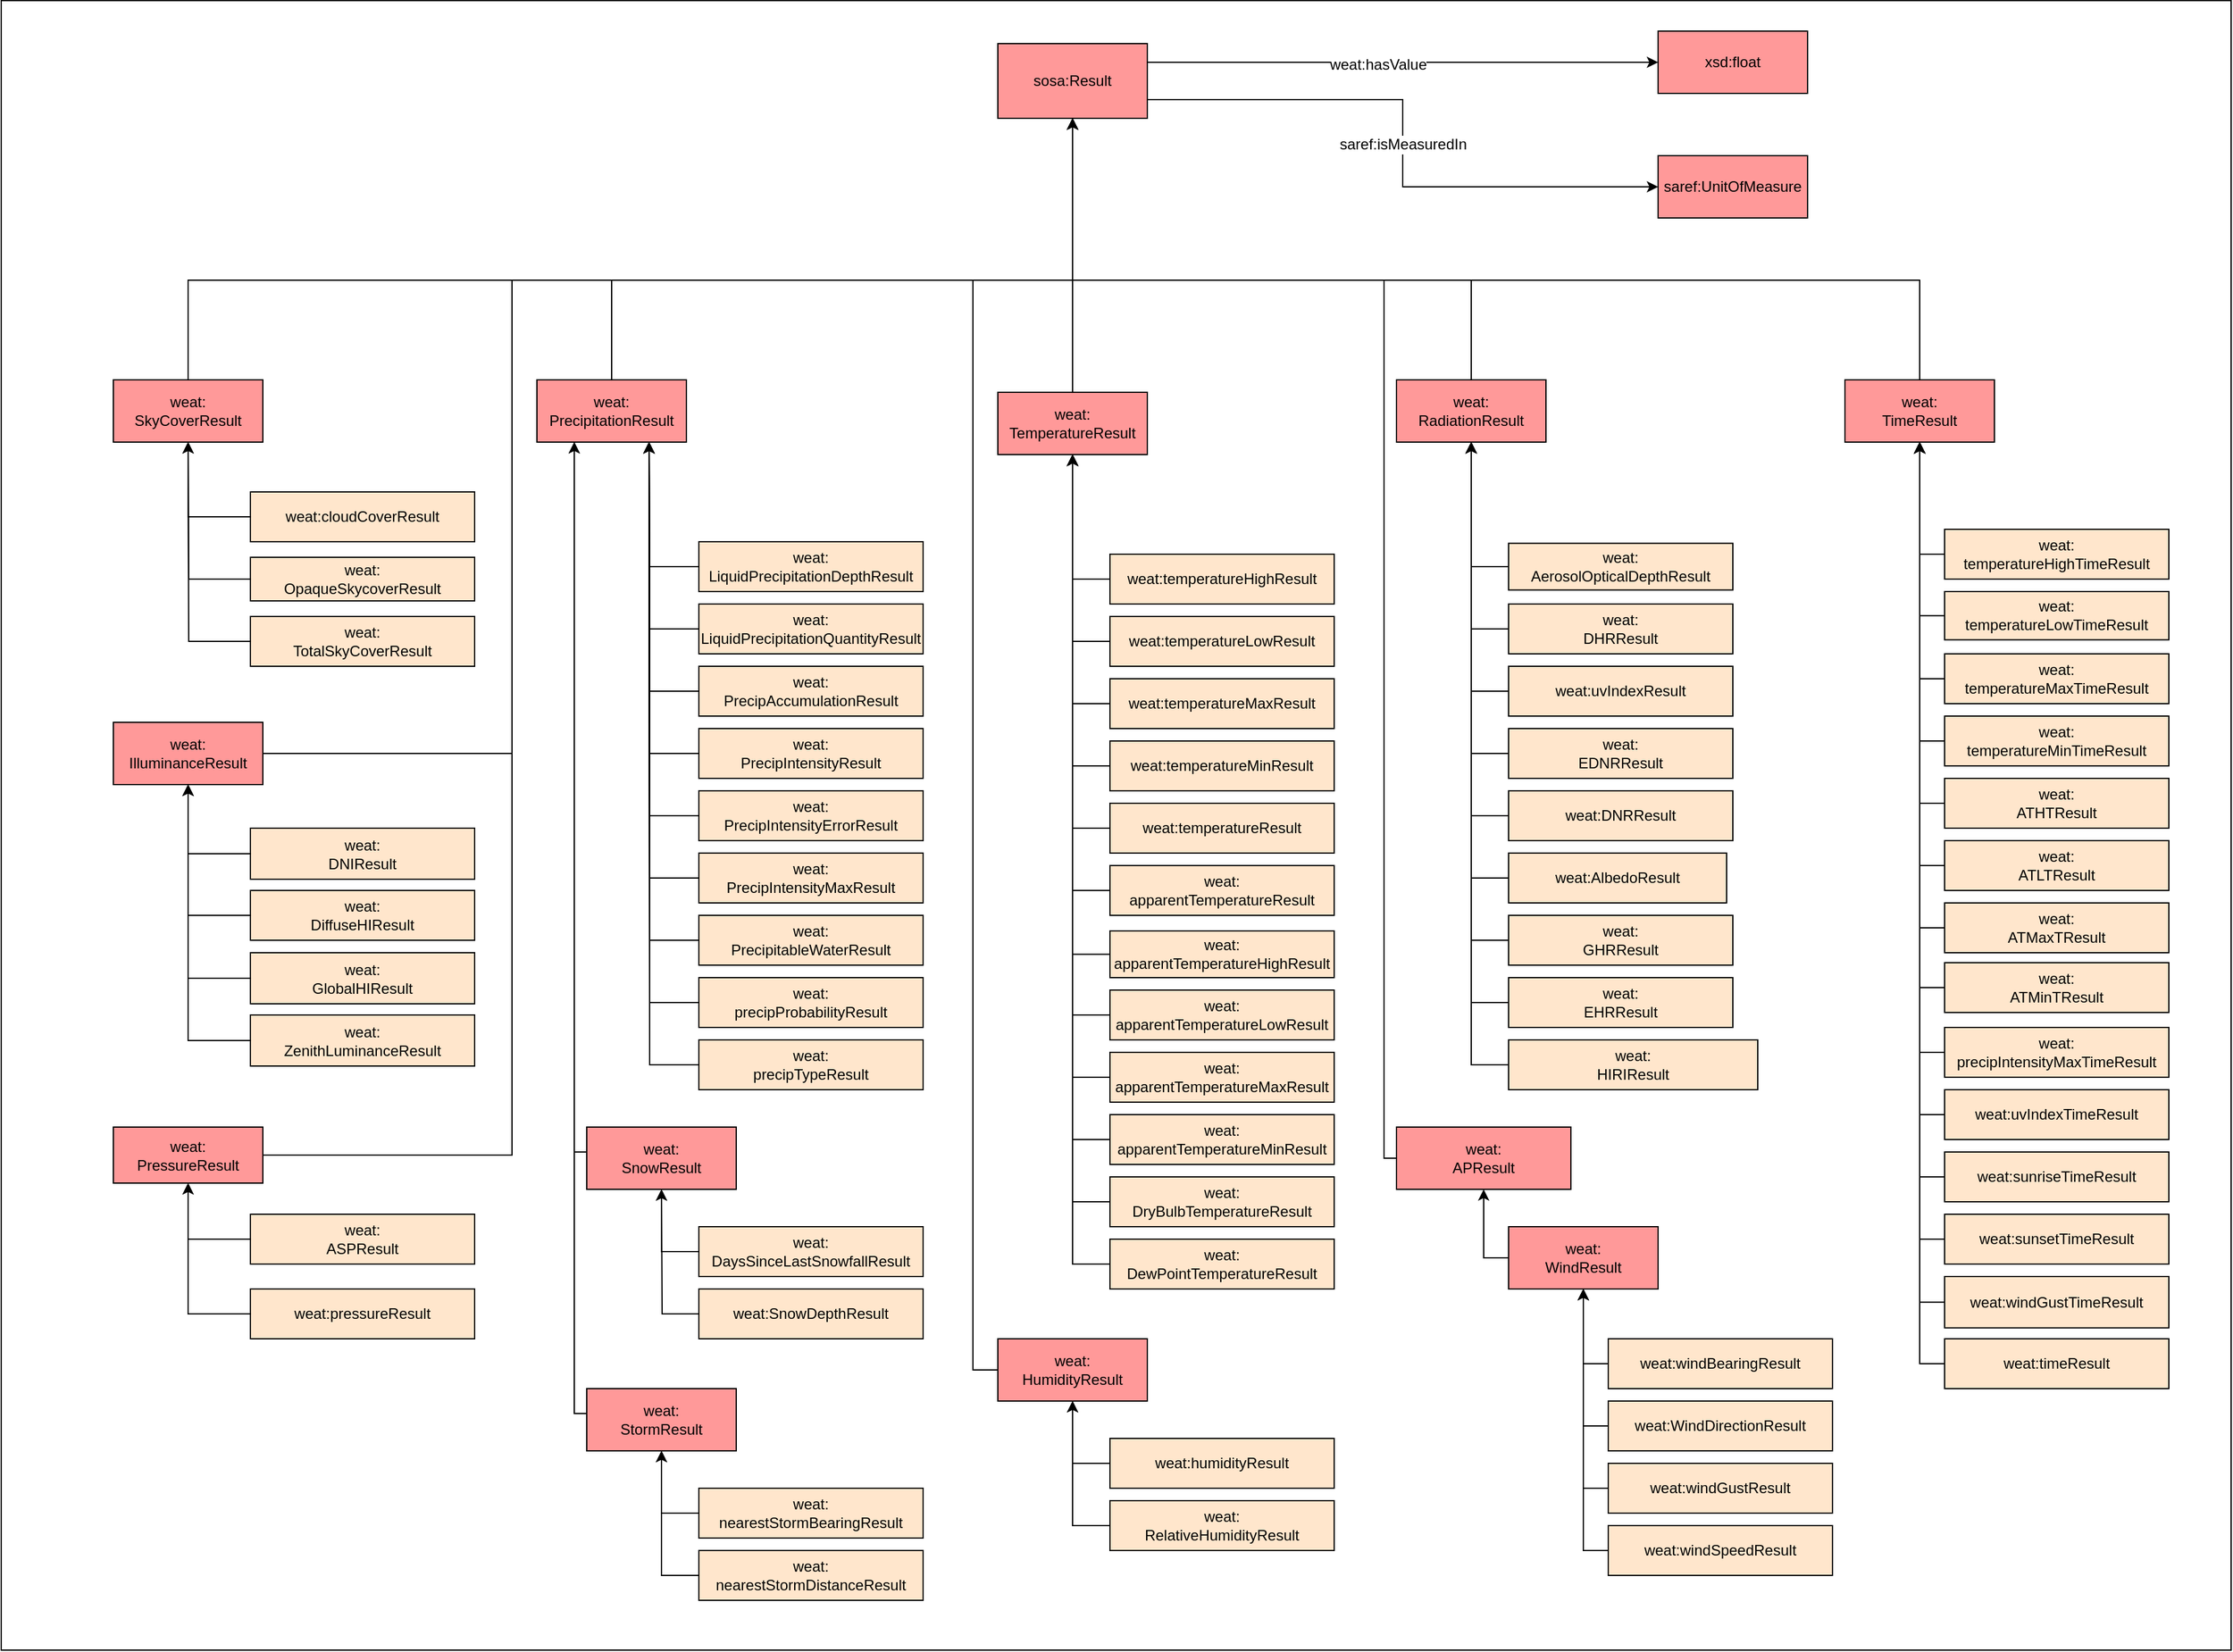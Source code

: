 <mxfile version="12.6.5" type="device"><diagram id="qwAYgmMpUG3Mllvoy0IF" name="Page-1"><mxGraphModel dx="3224" dy="1179" grid="1" gridSize="10" guides="1" tooltips="1" connect="1" arrows="1" fold="1" page="1" pageScale="1" pageWidth="850" pageHeight="1100" math="0" shadow="0"><root><mxCell id="0"/><mxCell id="1" parent="0"/><mxCell id="msFVlZHRnufxkj1wADQt-1" value="" style="rounded=0;whiteSpace=wrap;html=1;" vertex="1" parent="1"><mxGeometry x="-150" y="45.5" width="1790" height="1324.5" as="geometry"/></mxCell><mxCell id="msFVlZHRnufxkj1wADQt-156" style="edgeStyle=orthogonalEdgeStyle;rounded=0;orthogonalLoop=1;jettySize=auto;html=1;exitX=1;exitY=0.25;exitDx=0;exitDy=0;entryX=0;entryY=0.5;entryDx=0;entryDy=0;" edge="1" parent="1" source="msFVlZHRnufxkj1wADQt-2" target="msFVlZHRnufxkj1wADQt-153"><mxGeometry relative="1" as="geometry"/></mxCell><mxCell id="msFVlZHRnufxkj1wADQt-157" value="weat:hasValue" style="text;html=1;align=center;verticalAlign=middle;resizable=0;points=[];labelBackgroundColor=#ffffff;" vertex="1" connectable="0" parent="msFVlZHRnufxkj1wADQt-156"><mxGeometry x="-0.099" y="-2" relative="1" as="geometry"><mxPoint as="offset"/></mxGeometry></mxCell><mxCell id="msFVlZHRnufxkj1wADQt-159" style="edgeStyle=orthogonalEdgeStyle;rounded=0;orthogonalLoop=1;jettySize=auto;html=1;exitX=1;exitY=0.75;exitDx=0;exitDy=0;entryX=0;entryY=0.5;entryDx=0;entryDy=0;" edge="1" parent="1" source="msFVlZHRnufxkj1wADQt-2" target="msFVlZHRnufxkj1wADQt-158"><mxGeometry relative="1" as="geometry"/></mxCell><mxCell id="msFVlZHRnufxkj1wADQt-160" value="saref:isMeasuredIn" style="text;html=1;align=center;verticalAlign=middle;resizable=0;points=[];labelBackgroundColor=#ffffff;" vertex="1" connectable="0" parent="msFVlZHRnufxkj1wADQt-159"><mxGeometry x="0.059" y="-5" relative="1" as="geometry"><mxPoint x="5" y="-13.57" as="offset"/></mxGeometry></mxCell><mxCell id="msFVlZHRnufxkj1wADQt-2" value="sosa:Result" style="rounded=0;whiteSpace=wrap;html=1;fillColor=#FF9999;" vertex="1" parent="1"><mxGeometry x="650" y="80" width="120" height="60" as="geometry"/></mxCell><mxCell id="msFVlZHRnufxkj1wADQt-3" style="edgeStyle=orthogonalEdgeStyle;rounded=0;orthogonalLoop=1;jettySize=auto;html=1;exitX=0.5;exitY=0;exitDx=0;exitDy=0;" edge="1" parent="1" source="msFVlZHRnufxkj1wADQt-4" target="msFVlZHRnufxkj1wADQt-2"><mxGeometry relative="1" as="geometry"><Array as="points"><mxPoint y="270"/><mxPoint x="710" y="270"/></Array></mxGeometry></mxCell><mxCell id="msFVlZHRnufxkj1wADQt-4" value="weat:&lt;br&gt;SkyCoverResult" style="rounded=0;whiteSpace=wrap;html=1;fillColor=#FF9999;" vertex="1" parent="1"><mxGeometry x="-60" y="350" width="120" height="50" as="geometry"/></mxCell><mxCell id="msFVlZHRnufxkj1wADQt-5" style="edgeStyle=orthogonalEdgeStyle;rounded=0;orthogonalLoop=1;jettySize=auto;html=1;exitX=0;exitY=0.5;exitDx=0;exitDy=0;entryX=0.5;entryY=1;entryDx=0;entryDy=0;" edge="1" parent="1" source="msFVlZHRnufxkj1wADQt-6" target="msFVlZHRnufxkj1wADQt-4"><mxGeometry relative="1" as="geometry"/></mxCell><mxCell id="msFVlZHRnufxkj1wADQt-6" value="weat:cloudCoverResult" style="rounded=0;whiteSpace=wrap;html=1;fillColor=#FFE6CC;" vertex="1" parent="1"><mxGeometry x="50" y="440" width="180" height="40" as="geometry"/></mxCell><mxCell id="msFVlZHRnufxkj1wADQt-7" style="edgeStyle=orthogonalEdgeStyle;rounded=0;orthogonalLoop=1;jettySize=auto;html=1;exitX=0;exitY=0.5;exitDx=0;exitDy=0;" edge="1" parent="1" source="msFVlZHRnufxkj1wADQt-8"><mxGeometry relative="1" as="geometry"><mxPoint y="400" as="targetPoint"/></mxGeometry></mxCell><mxCell id="msFVlZHRnufxkj1wADQt-8" value="weat:&lt;br&gt;OpaqueSkycoverResult" style="rounded=0;whiteSpace=wrap;html=1;fillColor=#FFE6CC;" vertex="1" parent="1"><mxGeometry x="50" y="492.5" width="180" height="35" as="geometry"/></mxCell><mxCell id="msFVlZHRnufxkj1wADQt-9" style="edgeStyle=orthogonalEdgeStyle;rounded=0;orthogonalLoop=1;jettySize=auto;html=1;exitX=0;exitY=0.5;exitDx=0;exitDy=0;" edge="1" parent="1" source="msFVlZHRnufxkj1wADQt-10"><mxGeometry relative="1" as="geometry"><mxPoint y="400" as="targetPoint"/></mxGeometry></mxCell><mxCell id="msFVlZHRnufxkj1wADQt-10" value="weat:&lt;br&gt;TotalSkyCoverResult" style="rounded=0;whiteSpace=wrap;html=1;fillColor=#FFE6CC;" vertex="1" parent="1"><mxGeometry x="50" y="540" width="180" height="40" as="geometry"/></mxCell><mxCell id="msFVlZHRnufxkj1wADQt-11" style="edgeStyle=orthogonalEdgeStyle;rounded=0;orthogonalLoop=1;jettySize=auto;html=1;exitX=0.5;exitY=0;exitDx=0;exitDy=0;" edge="1" parent="1" source="msFVlZHRnufxkj1wADQt-12" target="msFVlZHRnufxkj1wADQt-2"><mxGeometry relative="1" as="geometry"><Array as="points"><mxPoint x="340" y="270"/><mxPoint x="710" y="270"/></Array></mxGeometry></mxCell><mxCell id="msFVlZHRnufxkj1wADQt-12" value="weat:&lt;br&gt;PrecipitationResult" style="rounded=0;whiteSpace=wrap;html=1;fillColor=#FF9999;" vertex="1" parent="1"><mxGeometry x="280" y="350" width="120" height="50" as="geometry"/></mxCell><mxCell id="msFVlZHRnufxkj1wADQt-13" style="edgeStyle=orthogonalEdgeStyle;rounded=0;orthogonalLoop=1;jettySize=auto;html=1;exitX=0;exitY=0.5;exitDx=0;exitDy=0;entryX=0.5;entryY=1;entryDx=0;entryDy=0;" edge="1" parent="1" source="msFVlZHRnufxkj1wADQt-14"><mxGeometry relative="1" as="geometry"><mxPoint x="370" y="400" as="targetPoint"/></mxGeometry></mxCell><mxCell id="msFVlZHRnufxkj1wADQt-14" value="weat:&lt;br&gt;LiquidPrecipitationDepthResult" style="rounded=0;whiteSpace=wrap;html=1;fillColor=#FFE6CC;" vertex="1" parent="1"><mxGeometry x="410" y="480" width="180" height="40" as="geometry"/></mxCell><mxCell id="msFVlZHRnufxkj1wADQt-15" style="edgeStyle=orthogonalEdgeStyle;rounded=0;orthogonalLoop=1;jettySize=auto;html=1;exitX=0;exitY=0.5;exitDx=0;exitDy=0;" edge="1" parent="1" source="msFVlZHRnufxkj1wADQt-16"><mxGeometry relative="1" as="geometry"><mxPoint x="370" y="400" as="targetPoint"/></mxGeometry></mxCell><mxCell id="msFVlZHRnufxkj1wADQt-16" value="weat:&lt;br&gt;LiquidPrecipitationQuantityResult" style="rounded=0;whiteSpace=wrap;html=1;fillColor=#FFE6CC;" vertex="1" parent="1"><mxGeometry x="410" y="530" width="180" height="40" as="geometry"/></mxCell><mxCell id="msFVlZHRnufxkj1wADQt-17" style="edgeStyle=orthogonalEdgeStyle;rounded=0;orthogonalLoop=1;jettySize=auto;html=1;exitX=0;exitY=0.5;exitDx=0;exitDy=0;" edge="1" parent="1" source="msFVlZHRnufxkj1wADQt-18"><mxGeometry relative="1" as="geometry"><mxPoint x="370" y="400" as="targetPoint"/></mxGeometry></mxCell><mxCell id="msFVlZHRnufxkj1wADQt-18" value="weat:&lt;br&gt;PrecipAccumulationResult" style="rounded=0;whiteSpace=wrap;html=1;fillColor=#FFE6CC;" vertex="1" parent="1"><mxGeometry x="410" y="580" width="180" height="40" as="geometry"/></mxCell><mxCell id="msFVlZHRnufxkj1wADQt-19" style="edgeStyle=orthogonalEdgeStyle;rounded=0;orthogonalLoop=1;jettySize=auto;html=1;exitX=0;exitY=0.5;exitDx=0;exitDy=0;" edge="1" parent="1" source="msFVlZHRnufxkj1wADQt-20"><mxGeometry relative="1" as="geometry"><mxPoint x="370" y="400" as="targetPoint"/></mxGeometry></mxCell><mxCell id="msFVlZHRnufxkj1wADQt-20" value="weat:&lt;br&gt;PrecipIntensityResult" style="rounded=0;whiteSpace=wrap;html=1;fillColor=#FFE6CC;" vertex="1" parent="1"><mxGeometry x="410" y="630" width="180" height="40" as="geometry"/></mxCell><mxCell id="msFVlZHRnufxkj1wADQt-21" style="edgeStyle=orthogonalEdgeStyle;rounded=0;orthogonalLoop=1;jettySize=auto;html=1;exitX=0;exitY=0.5;exitDx=0;exitDy=0;" edge="1" parent="1" source="msFVlZHRnufxkj1wADQt-22"><mxGeometry relative="1" as="geometry"><mxPoint x="370" y="400" as="targetPoint"/></mxGeometry></mxCell><mxCell id="msFVlZHRnufxkj1wADQt-22" value="weat:&lt;br&gt;PrecipIntensityErrorResult" style="rounded=0;whiteSpace=wrap;html=1;fillColor=#FFE6CC;" vertex="1" parent="1"><mxGeometry x="410" y="680" width="180" height="40" as="geometry"/></mxCell><mxCell id="msFVlZHRnufxkj1wADQt-23" style="edgeStyle=orthogonalEdgeStyle;rounded=0;orthogonalLoop=1;jettySize=auto;html=1;exitX=0;exitY=0.5;exitDx=0;exitDy=0;" edge="1" parent="1" source="msFVlZHRnufxkj1wADQt-24"><mxGeometry relative="1" as="geometry"><mxPoint x="370" y="400" as="targetPoint"/></mxGeometry></mxCell><mxCell id="msFVlZHRnufxkj1wADQt-24" value="weat:&lt;br&gt;PrecipIntensityMaxResult" style="rounded=0;whiteSpace=wrap;html=1;fillColor=#FFE6CC;" vertex="1" parent="1"><mxGeometry x="410" y="730" width="180" height="40" as="geometry"/></mxCell><mxCell id="msFVlZHRnufxkj1wADQt-25" style="edgeStyle=orthogonalEdgeStyle;rounded=0;orthogonalLoop=1;jettySize=auto;html=1;exitX=0;exitY=0.5;exitDx=0;exitDy=0;" edge="1" parent="1" source="msFVlZHRnufxkj1wADQt-26"><mxGeometry relative="1" as="geometry"><mxPoint x="370" y="400" as="targetPoint"/></mxGeometry></mxCell><mxCell id="msFVlZHRnufxkj1wADQt-26" value="weat:&lt;br&gt;PrecipitableWaterResult" style="rounded=0;whiteSpace=wrap;html=1;fillColor=#FFE6CC;" vertex="1" parent="1"><mxGeometry x="410" y="780" width="180" height="40" as="geometry"/></mxCell><mxCell id="msFVlZHRnufxkj1wADQt-27" style="edgeStyle=orthogonalEdgeStyle;rounded=0;orthogonalLoop=1;jettySize=auto;html=1;exitX=0;exitY=0.5;exitDx=0;exitDy=0;" edge="1" parent="1" source="msFVlZHRnufxkj1wADQt-28"><mxGeometry relative="1" as="geometry"><mxPoint x="370" y="400" as="targetPoint"/></mxGeometry></mxCell><mxCell id="msFVlZHRnufxkj1wADQt-28" value="weat:&lt;br&gt;precipProbabilityResult" style="rounded=0;whiteSpace=wrap;html=1;fillColor=#FFE6CC;" vertex="1" parent="1"><mxGeometry x="410" y="830" width="180" height="40" as="geometry"/></mxCell><mxCell id="msFVlZHRnufxkj1wADQt-29" style="edgeStyle=orthogonalEdgeStyle;rounded=0;orthogonalLoop=1;jettySize=auto;html=1;exitX=0;exitY=0.5;exitDx=0;exitDy=0;" edge="1" parent="1" source="msFVlZHRnufxkj1wADQt-30"><mxGeometry relative="1" as="geometry"><mxPoint x="370" y="400" as="targetPoint"/></mxGeometry></mxCell><mxCell id="msFVlZHRnufxkj1wADQt-30" value="weat:&lt;br&gt;precipTypeResult" style="rounded=0;whiteSpace=wrap;html=1;fillColor=#FFE6CC;" vertex="1" parent="1"><mxGeometry x="410" y="880" width="180" height="40" as="geometry"/></mxCell><mxCell id="msFVlZHRnufxkj1wADQt-31" style="edgeStyle=orthogonalEdgeStyle;rounded=0;orthogonalLoop=1;jettySize=auto;html=1;exitX=0;exitY=0.5;exitDx=0;exitDy=0;entryX=0.25;entryY=1;entryDx=0;entryDy=0;" edge="1" parent="1" source="msFVlZHRnufxkj1wADQt-32" target="msFVlZHRnufxkj1wADQt-12"><mxGeometry relative="1" as="geometry"><Array as="points"><mxPoint x="310" y="970"/></Array></mxGeometry></mxCell><mxCell id="msFVlZHRnufxkj1wADQt-32" value="weat:&lt;br&gt;SnowResult" style="rounded=0;whiteSpace=wrap;html=1;fillColor=#FF9999;" vertex="1" parent="1"><mxGeometry x="320" y="950" width="120" height="50" as="geometry"/></mxCell><mxCell id="msFVlZHRnufxkj1wADQt-33" style="edgeStyle=orthogonalEdgeStyle;rounded=0;orthogonalLoop=1;jettySize=auto;html=1;exitX=0;exitY=0.5;exitDx=0;exitDy=0;entryX=0.5;entryY=1;entryDx=0;entryDy=0;" edge="1" parent="1" source="msFVlZHRnufxkj1wADQt-34" target="msFVlZHRnufxkj1wADQt-32"><mxGeometry relative="1" as="geometry"/></mxCell><mxCell id="msFVlZHRnufxkj1wADQt-34" value="weat:&lt;br&gt;DaysSinceLastSnowfallResult" style="rounded=0;whiteSpace=wrap;html=1;fillColor=#FFE6CC;" vertex="1" parent="1"><mxGeometry x="410" y="1030" width="180" height="40" as="geometry"/></mxCell><mxCell id="msFVlZHRnufxkj1wADQt-35" style="edgeStyle=orthogonalEdgeStyle;rounded=0;orthogonalLoop=1;jettySize=auto;html=1;exitX=0;exitY=0.5;exitDx=0;exitDy=0;" edge="1" parent="1" source="msFVlZHRnufxkj1wADQt-36"><mxGeometry relative="1" as="geometry"><mxPoint x="380" y="1000" as="targetPoint"/></mxGeometry></mxCell><mxCell id="msFVlZHRnufxkj1wADQt-36" value="weat:SnowDepthResult" style="rounded=0;whiteSpace=wrap;html=1;fillColor=#FFE6CC;" vertex="1" parent="1"><mxGeometry x="410" y="1080" width="180" height="40" as="geometry"/></mxCell><mxCell id="msFVlZHRnufxkj1wADQt-37" style="edgeStyle=orthogonalEdgeStyle;rounded=0;orthogonalLoop=1;jettySize=auto;html=1;exitX=0;exitY=0.5;exitDx=0;exitDy=0;entryX=0.25;entryY=1;entryDx=0;entryDy=0;" edge="1" parent="1" source="msFVlZHRnufxkj1wADQt-38" target="msFVlZHRnufxkj1wADQt-12"><mxGeometry relative="1" as="geometry"><Array as="points"><mxPoint x="310" y="1180"/></Array></mxGeometry></mxCell><mxCell id="msFVlZHRnufxkj1wADQt-38" value="weat:&lt;br&gt;StormResult" style="rounded=0;whiteSpace=wrap;html=1;fillColor=#FF9999;" vertex="1" parent="1"><mxGeometry x="320" y="1160" width="120" height="50" as="geometry"/></mxCell><mxCell id="msFVlZHRnufxkj1wADQt-39" style="edgeStyle=orthogonalEdgeStyle;rounded=0;orthogonalLoop=1;jettySize=auto;html=1;exitX=0;exitY=0.5;exitDx=0;exitDy=0;entryX=0.5;entryY=1;entryDx=0;entryDy=0;" edge="1" parent="1" source="msFVlZHRnufxkj1wADQt-40" target="msFVlZHRnufxkj1wADQt-38"><mxGeometry relative="1" as="geometry"/></mxCell><mxCell id="msFVlZHRnufxkj1wADQt-40" value="weat:&lt;br&gt;nearestStormBearingResult" style="rounded=0;whiteSpace=wrap;html=1;fillColor=#FFE6CC;" vertex="1" parent="1"><mxGeometry x="410" y="1240" width="180" height="40" as="geometry"/></mxCell><mxCell id="msFVlZHRnufxkj1wADQt-41" style="edgeStyle=orthogonalEdgeStyle;rounded=0;orthogonalLoop=1;jettySize=auto;html=1;exitX=0;exitY=0.5;exitDx=0;exitDy=0;" edge="1" parent="1" source="msFVlZHRnufxkj1wADQt-42" target="msFVlZHRnufxkj1wADQt-38"><mxGeometry relative="1" as="geometry"/></mxCell><mxCell id="msFVlZHRnufxkj1wADQt-42" value="weat:&lt;br&gt;nearestStormDistanceResult" style="rounded=0;whiteSpace=wrap;html=1;fillColor=#FFE6CC;" vertex="1" parent="1"><mxGeometry x="410" y="1290" width="180" height="40" as="geometry"/></mxCell><mxCell id="msFVlZHRnufxkj1wADQt-43" style="edgeStyle=orthogonalEdgeStyle;rounded=0;orthogonalLoop=1;jettySize=auto;html=1;exitX=0.5;exitY=0;exitDx=0;exitDy=0;" edge="1" parent="1" source="msFVlZHRnufxkj1wADQt-44" target="msFVlZHRnufxkj1wADQt-2"><mxGeometry relative="1" as="geometry"/></mxCell><mxCell id="msFVlZHRnufxkj1wADQt-44" value="weat:&lt;br&gt;TemperatureResult" style="rounded=0;whiteSpace=wrap;html=1;fillColor=#FF9999;" vertex="1" parent="1"><mxGeometry x="650" y="360" width="120" height="50" as="geometry"/></mxCell><mxCell id="msFVlZHRnufxkj1wADQt-45" style="edgeStyle=orthogonalEdgeStyle;rounded=0;orthogonalLoop=1;jettySize=auto;html=1;exitX=0;exitY=0.5;exitDx=0;exitDy=0;" edge="1" parent="1" source="msFVlZHRnufxkj1wADQt-46" target="msFVlZHRnufxkj1wADQt-44"><mxGeometry relative="1" as="geometry"/></mxCell><mxCell id="msFVlZHRnufxkj1wADQt-46" value="weat:&lt;br&gt;apparentTemperatureHighResult" style="rounded=0;whiteSpace=wrap;html=1;fillColor=#FFE6CC;" vertex="1" parent="1"><mxGeometry x="740" y="792.5" width="180" height="37.5" as="geometry"/></mxCell><mxCell id="msFVlZHRnufxkj1wADQt-47" style="edgeStyle=orthogonalEdgeStyle;rounded=0;orthogonalLoop=1;jettySize=auto;html=1;exitX=0;exitY=0.5;exitDx=0;exitDy=0;" edge="1" parent="1" source="msFVlZHRnufxkj1wADQt-48" target="msFVlZHRnufxkj1wADQt-44"><mxGeometry relative="1" as="geometry"/></mxCell><mxCell id="msFVlZHRnufxkj1wADQt-48" value="weat:&lt;br&gt;apparentTemperatureLowResult" style="rounded=0;whiteSpace=wrap;html=1;fillColor=#FFE6CC;" vertex="1" parent="1"><mxGeometry x="740" y="840" width="180" height="40" as="geometry"/></mxCell><mxCell id="msFVlZHRnufxkj1wADQt-49" style="edgeStyle=orthogonalEdgeStyle;rounded=0;orthogonalLoop=1;jettySize=auto;html=1;exitX=0;exitY=0.5;exitDx=0;exitDy=0;" edge="1" parent="1" source="msFVlZHRnufxkj1wADQt-50" target="msFVlZHRnufxkj1wADQt-44"><mxGeometry relative="1" as="geometry"/></mxCell><mxCell id="msFVlZHRnufxkj1wADQt-50" value="weat:&lt;br&gt;apparentTemperatureMaxResult" style="rounded=0;whiteSpace=wrap;html=1;fillColor=#FFE6CC;" vertex="1" parent="1"><mxGeometry x="740" y="890" width="180" height="40" as="geometry"/></mxCell><mxCell id="msFVlZHRnufxkj1wADQt-51" style="edgeStyle=orthogonalEdgeStyle;rounded=0;orthogonalLoop=1;jettySize=auto;html=1;exitX=0;exitY=0.5;exitDx=0;exitDy=0;" edge="1" parent="1" source="msFVlZHRnufxkj1wADQt-52" target="msFVlZHRnufxkj1wADQt-44"><mxGeometry relative="1" as="geometry"/></mxCell><mxCell id="msFVlZHRnufxkj1wADQt-52" value="weat:&lt;br&gt;apparentTemperatureMinResult" style="rounded=0;whiteSpace=wrap;html=1;fillColor=#FFE6CC;" vertex="1" parent="1"><mxGeometry x="740" y="940" width="180" height="40" as="geometry"/></mxCell><mxCell id="msFVlZHRnufxkj1wADQt-53" style="edgeStyle=orthogonalEdgeStyle;rounded=0;orthogonalLoop=1;jettySize=auto;html=1;exitX=0;exitY=0.5;exitDx=0;exitDy=0;" edge="1" parent="1" source="msFVlZHRnufxkj1wADQt-54" target="msFVlZHRnufxkj1wADQt-44"><mxGeometry relative="1" as="geometry"/></mxCell><mxCell id="msFVlZHRnufxkj1wADQt-54" value="weat:&lt;br&gt;DewPointTemperatureResult" style="rounded=0;whiteSpace=wrap;html=1;fillColor=#FFE6CC;" vertex="1" parent="1"><mxGeometry x="740" y="1040" width="180" height="40" as="geometry"/></mxCell><mxCell id="msFVlZHRnufxkj1wADQt-55" style="edgeStyle=orthogonalEdgeStyle;rounded=0;orthogonalLoop=1;jettySize=auto;html=1;exitX=0;exitY=0.5;exitDx=0;exitDy=0;" edge="1" parent="1" source="msFVlZHRnufxkj1wADQt-56" target="msFVlZHRnufxkj1wADQt-44"><mxGeometry relative="1" as="geometry"/></mxCell><mxCell id="msFVlZHRnufxkj1wADQt-56" value="weat:&lt;br&gt;apparentTemperatureResult" style="rounded=0;whiteSpace=wrap;html=1;fillColor=#FFE6CC;" vertex="1" parent="1"><mxGeometry x="740" y="740" width="180" height="40" as="geometry"/></mxCell><mxCell id="msFVlZHRnufxkj1wADQt-57" style="edgeStyle=orthogonalEdgeStyle;rounded=0;orthogonalLoop=1;jettySize=auto;html=1;exitX=0;exitY=0.5;exitDx=0;exitDy=0;" edge="1" parent="1" source="msFVlZHRnufxkj1wADQt-58" target="msFVlZHRnufxkj1wADQt-44"><mxGeometry relative="1" as="geometry"/></mxCell><mxCell id="msFVlZHRnufxkj1wADQt-58" value="weat:&lt;br&gt;DryBulbTemperatureResult" style="rounded=0;whiteSpace=wrap;html=1;fillColor=#FFE6CC;" vertex="1" parent="1"><mxGeometry x="740" y="990" width="180" height="40" as="geometry"/></mxCell><mxCell id="msFVlZHRnufxkj1wADQt-59" style="edgeStyle=orthogonalEdgeStyle;rounded=0;orthogonalLoop=1;jettySize=auto;html=1;exitX=0;exitY=0.5;exitDx=0;exitDy=0;" edge="1" parent="1" source="msFVlZHRnufxkj1wADQt-60" target="msFVlZHRnufxkj1wADQt-44"><mxGeometry relative="1" as="geometry"/></mxCell><mxCell id="msFVlZHRnufxkj1wADQt-60" value="weat:temperatureResult" style="rounded=0;whiteSpace=wrap;html=1;fillColor=#FFE6CC;" vertex="1" parent="1"><mxGeometry x="740" y="690" width="180" height="40" as="geometry"/></mxCell><mxCell id="msFVlZHRnufxkj1wADQt-61" style="edgeStyle=orthogonalEdgeStyle;rounded=0;orthogonalLoop=1;jettySize=auto;html=1;exitX=0;exitY=0.5;exitDx=0;exitDy=0;entryX=0.5;entryY=1;entryDx=0;entryDy=0;" edge="1" parent="1" source="msFVlZHRnufxkj1wADQt-62" target="msFVlZHRnufxkj1wADQt-44"><mxGeometry relative="1" as="geometry"/></mxCell><mxCell id="msFVlZHRnufxkj1wADQt-62" value="weat:temperatureHighResult" style="rounded=0;whiteSpace=wrap;html=1;fillColor=#FFE6CC;" vertex="1" parent="1"><mxGeometry x="740" y="490" width="180" height="40" as="geometry"/></mxCell><mxCell id="msFVlZHRnufxkj1wADQt-63" style="edgeStyle=orthogonalEdgeStyle;rounded=0;orthogonalLoop=1;jettySize=auto;html=1;exitX=0;exitY=0.5;exitDx=0;exitDy=0;" edge="1" parent="1" source="msFVlZHRnufxkj1wADQt-64" target="msFVlZHRnufxkj1wADQt-44"><mxGeometry relative="1" as="geometry"/></mxCell><mxCell id="msFVlZHRnufxkj1wADQt-64" value="weat:temperatureLowResult" style="rounded=0;whiteSpace=wrap;html=1;fillColor=#FFE6CC;" vertex="1" parent="1"><mxGeometry x="740" y="540" width="180" height="40" as="geometry"/></mxCell><mxCell id="msFVlZHRnufxkj1wADQt-65" style="edgeStyle=orthogonalEdgeStyle;rounded=0;orthogonalLoop=1;jettySize=auto;html=1;exitX=0;exitY=0.5;exitDx=0;exitDy=0;" edge="1" parent="1" source="msFVlZHRnufxkj1wADQt-66" target="msFVlZHRnufxkj1wADQt-44"><mxGeometry relative="1" as="geometry"/></mxCell><mxCell id="msFVlZHRnufxkj1wADQt-66" value="weat:temperatureMaxResult" style="rounded=0;whiteSpace=wrap;html=1;fillColor=#FFE6CC;" vertex="1" parent="1"><mxGeometry x="740" y="590" width="180" height="40" as="geometry"/></mxCell><mxCell id="msFVlZHRnufxkj1wADQt-67" style="edgeStyle=orthogonalEdgeStyle;rounded=0;orthogonalLoop=1;jettySize=auto;html=1;exitX=0;exitY=0.5;exitDx=0;exitDy=0;" edge="1" parent="1" source="msFVlZHRnufxkj1wADQt-68" target="msFVlZHRnufxkj1wADQt-44"><mxGeometry relative="1" as="geometry"/></mxCell><mxCell id="msFVlZHRnufxkj1wADQt-68" value="weat:temperatureMinResult" style="rounded=0;whiteSpace=wrap;html=1;fillColor=#FFE6CC;" vertex="1" parent="1"><mxGeometry x="740" y="640" width="180" height="40" as="geometry"/></mxCell><mxCell id="msFVlZHRnufxkj1wADQt-69" style="edgeStyle=orthogonalEdgeStyle;rounded=0;orthogonalLoop=1;jettySize=auto;html=1;exitX=0.5;exitY=0;exitDx=0;exitDy=0;" edge="1" parent="1" source="msFVlZHRnufxkj1wADQt-70" target="msFVlZHRnufxkj1wADQt-2"><mxGeometry relative="1" as="geometry"><Array as="points"><mxPoint x="1030" y="270"/><mxPoint x="710" y="270"/></Array></mxGeometry></mxCell><mxCell id="msFVlZHRnufxkj1wADQt-70" value="weat:&lt;br&gt;RadiationResult" style="rounded=0;whiteSpace=wrap;html=1;fillColor=#FF9999;" vertex="1" parent="1"><mxGeometry x="970" y="350" width="120" height="50" as="geometry"/></mxCell><mxCell id="msFVlZHRnufxkj1wADQt-71" style="edgeStyle=orthogonalEdgeStyle;rounded=0;orthogonalLoop=1;jettySize=auto;html=1;exitX=0;exitY=0.5;exitDx=0;exitDy=0;entryX=0.5;entryY=1;entryDx=0;entryDy=0;" edge="1" parent="1" source="msFVlZHRnufxkj1wADQt-72" target="msFVlZHRnufxkj1wADQt-70"><mxGeometry relative="1" as="geometry"/></mxCell><mxCell id="msFVlZHRnufxkj1wADQt-72" value="weat:&lt;br&gt;AerosolOpticalDepthResult" style="rounded=0;whiteSpace=wrap;html=1;fillColor=#FFE6CC;" vertex="1" parent="1"><mxGeometry x="1060" y="481.25" width="180" height="37.5" as="geometry"/></mxCell><mxCell id="msFVlZHRnufxkj1wADQt-73" style="edgeStyle=orthogonalEdgeStyle;rounded=0;orthogonalLoop=1;jettySize=auto;html=1;exitX=0;exitY=0.5;exitDx=0;exitDy=0;" edge="1" parent="1" source="msFVlZHRnufxkj1wADQt-74" target="msFVlZHRnufxkj1wADQt-70"><mxGeometry relative="1" as="geometry"/></mxCell><mxCell id="msFVlZHRnufxkj1wADQt-74" value="weat:AlbedoResult" style="rounded=0;whiteSpace=wrap;html=1;fillColor=#FFE6CC;" vertex="1" parent="1"><mxGeometry x="1060" y="730" width="175" height="40" as="geometry"/></mxCell><mxCell id="msFVlZHRnufxkj1wADQt-75" style="edgeStyle=orthogonalEdgeStyle;rounded=0;orthogonalLoop=1;jettySize=auto;html=1;exitX=0;exitY=0.5;exitDx=0;exitDy=0;" edge="1" parent="1" source="msFVlZHRnufxkj1wADQt-76" target="msFVlZHRnufxkj1wADQt-70"><mxGeometry relative="1" as="geometry"/></mxCell><mxCell id="msFVlZHRnufxkj1wADQt-76" value="weat:&lt;br&gt;DHRResult" style="rounded=0;whiteSpace=wrap;html=1;fillColor=#FFE6CC;" vertex="1" parent="1"><mxGeometry x="1060" y="530" width="180" height="40" as="geometry"/></mxCell><mxCell id="msFVlZHRnufxkj1wADQt-77" style="edgeStyle=orthogonalEdgeStyle;rounded=0;orthogonalLoop=1;jettySize=auto;html=1;exitX=0;exitY=0.5;exitDx=0;exitDy=0;" edge="1" parent="1" source="msFVlZHRnufxkj1wADQt-78" target="msFVlZHRnufxkj1wADQt-70"><mxGeometry relative="1" as="geometry"/></mxCell><mxCell id="msFVlZHRnufxkj1wADQt-78" value="weat:DNRResult" style="rounded=0;whiteSpace=wrap;html=1;fillColor=#FFE6CC;" vertex="1" parent="1"><mxGeometry x="1060" y="680" width="180" height="40" as="geometry"/></mxCell><mxCell id="msFVlZHRnufxkj1wADQt-79" style="edgeStyle=orthogonalEdgeStyle;rounded=0;orthogonalLoop=1;jettySize=auto;html=1;exitX=0;exitY=0.5;exitDx=0;exitDy=0;" edge="1" parent="1" source="msFVlZHRnufxkj1wADQt-80" target="msFVlZHRnufxkj1wADQt-70"><mxGeometry relative="1" as="geometry"/></mxCell><mxCell id="msFVlZHRnufxkj1wADQt-80" value="weat:&lt;br&gt;EDNRResult" style="rounded=0;whiteSpace=wrap;html=1;fillColor=#FFE6CC;" vertex="1" parent="1"><mxGeometry x="1060" y="630" width="180" height="40" as="geometry"/></mxCell><mxCell id="msFVlZHRnufxkj1wADQt-81" style="edgeStyle=orthogonalEdgeStyle;rounded=0;orthogonalLoop=1;jettySize=auto;html=1;exitX=0;exitY=0.5;exitDx=0;exitDy=0;" edge="1" parent="1" source="msFVlZHRnufxkj1wADQt-82" target="msFVlZHRnufxkj1wADQt-70"><mxGeometry relative="1" as="geometry"/></mxCell><mxCell id="msFVlZHRnufxkj1wADQt-82" value="weat:&lt;br&gt;EHRResult" style="rounded=0;whiteSpace=wrap;html=1;fillColor=#FFE6CC;" vertex="1" parent="1"><mxGeometry x="1060" y="830" width="180" height="40" as="geometry"/></mxCell><mxCell id="msFVlZHRnufxkj1wADQt-83" style="edgeStyle=orthogonalEdgeStyle;rounded=0;orthogonalLoop=1;jettySize=auto;html=1;exitX=0;exitY=0.5;exitDx=0;exitDy=0;" edge="1" parent="1" source="msFVlZHRnufxkj1wADQt-84" target="msFVlZHRnufxkj1wADQt-70"><mxGeometry relative="1" as="geometry"/></mxCell><mxCell id="msFVlZHRnufxkj1wADQt-84" value="weat:&lt;br&gt;GHRResult" style="rounded=0;whiteSpace=wrap;html=1;fillColor=#FFE6CC;" vertex="1" parent="1"><mxGeometry x="1060" y="780" width="180" height="40" as="geometry"/></mxCell><mxCell id="msFVlZHRnufxkj1wADQt-85" style="edgeStyle=orthogonalEdgeStyle;rounded=0;orthogonalLoop=1;jettySize=auto;html=1;exitX=0;exitY=0.5;exitDx=0;exitDy=0;" edge="1" parent="1" source="msFVlZHRnufxkj1wADQt-86" target="msFVlZHRnufxkj1wADQt-70"><mxGeometry relative="1" as="geometry"/></mxCell><mxCell id="msFVlZHRnufxkj1wADQt-86" value="weat:&lt;br&gt;HIRIResult" style="rounded=0;whiteSpace=wrap;html=1;fillColor=#FFE6CC;" vertex="1" parent="1"><mxGeometry x="1060" y="880" width="200" height="40" as="geometry"/></mxCell><mxCell id="msFVlZHRnufxkj1wADQt-87" style="edgeStyle=orthogonalEdgeStyle;rounded=0;orthogonalLoop=1;jettySize=auto;html=1;exitX=0;exitY=0.5;exitDx=0;exitDy=0;" edge="1" parent="1" source="msFVlZHRnufxkj1wADQt-88" target="msFVlZHRnufxkj1wADQt-70"><mxGeometry relative="1" as="geometry"/></mxCell><mxCell id="msFVlZHRnufxkj1wADQt-88" value="weat:uvIndexResult" style="rounded=0;whiteSpace=wrap;html=1;fillColor=#FFE6CC;" vertex="1" parent="1"><mxGeometry x="1060" y="580" width="180" height="40" as="geometry"/></mxCell><mxCell id="msFVlZHRnufxkj1wADQt-89" style="edgeStyle=orthogonalEdgeStyle;rounded=0;orthogonalLoop=1;jettySize=auto;html=1;exitX=1;exitY=0.5;exitDx=0;exitDy=0;" edge="1" parent="1" source="msFVlZHRnufxkj1wADQt-90" target="msFVlZHRnufxkj1wADQt-2"><mxGeometry relative="1" as="geometry"><Array as="points"><mxPoint x="260" y="650"/><mxPoint x="260" y="270"/><mxPoint x="710" y="270"/></Array></mxGeometry></mxCell><mxCell id="msFVlZHRnufxkj1wADQt-90" value="weat:&lt;br&gt;IlluminanceResult" style="rounded=0;whiteSpace=wrap;html=1;fillColor=#FF9999;" vertex="1" parent="1"><mxGeometry x="-60" y="625" width="120" height="50" as="geometry"/></mxCell><mxCell id="msFVlZHRnufxkj1wADQt-91" style="edgeStyle=orthogonalEdgeStyle;rounded=0;orthogonalLoop=1;jettySize=auto;html=1;exitX=0;exitY=0.5;exitDx=0;exitDy=0;" edge="1" parent="1" source="msFVlZHRnufxkj1wADQt-92" target="msFVlZHRnufxkj1wADQt-90"><mxGeometry relative="1" as="geometry"/></mxCell><mxCell id="msFVlZHRnufxkj1wADQt-92" value="weat:&lt;br&gt;DNIResult" style="rounded=0;whiteSpace=wrap;html=1;fillColor=#FFE6CC;" vertex="1" parent="1"><mxGeometry x="50" y="710" width="180" height="41" as="geometry"/></mxCell><mxCell id="msFVlZHRnufxkj1wADQt-93" style="edgeStyle=orthogonalEdgeStyle;rounded=0;orthogonalLoop=1;jettySize=auto;html=1;exitX=0;exitY=0.5;exitDx=0;exitDy=0;" edge="1" parent="1" source="msFVlZHRnufxkj1wADQt-94" target="msFVlZHRnufxkj1wADQt-90"><mxGeometry relative="1" as="geometry"/></mxCell><mxCell id="msFVlZHRnufxkj1wADQt-94" value="weat:&lt;br&gt;GlobalHIResult" style="rounded=0;whiteSpace=wrap;html=1;fillColor=#FFE6CC;" vertex="1" parent="1"><mxGeometry x="50" y="810" width="180" height="41" as="geometry"/></mxCell><mxCell id="msFVlZHRnufxkj1wADQt-95" style="edgeStyle=orthogonalEdgeStyle;rounded=0;orthogonalLoop=1;jettySize=auto;html=1;exitX=0;exitY=0.5;exitDx=0;exitDy=0;" edge="1" parent="1" source="msFVlZHRnufxkj1wADQt-96" target="msFVlZHRnufxkj1wADQt-90"><mxGeometry relative="1" as="geometry"/></mxCell><mxCell id="msFVlZHRnufxkj1wADQt-96" value="weat:&lt;br&gt;ZenithLuminanceResult" style="rounded=0;whiteSpace=wrap;html=1;fillColor=#FFE6CC;" vertex="1" parent="1"><mxGeometry x="50" y="860" width="180" height="41" as="geometry"/></mxCell><mxCell id="msFVlZHRnufxkj1wADQt-97" style="edgeStyle=orthogonalEdgeStyle;rounded=0;orthogonalLoop=1;jettySize=auto;html=1;exitX=0;exitY=0.5;exitDx=0;exitDy=0;" edge="1" parent="1" source="msFVlZHRnufxkj1wADQt-98" target="msFVlZHRnufxkj1wADQt-90"><mxGeometry relative="1" as="geometry"/></mxCell><mxCell id="msFVlZHRnufxkj1wADQt-98" value="weat:&lt;br&gt;DiffuseHIResult" style="rounded=0;whiteSpace=wrap;html=1;fillColor=#FFE6CC;" vertex="1" parent="1"><mxGeometry x="50" y="760" width="180" height="40" as="geometry"/></mxCell><mxCell id="msFVlZHRnufxkj1wADQt-99" style="edgeStyle=orthogonalEdgeStyle;rounded=0;orthogonalLoop=1;jettySize=auto;html=1;exitX=1;exitY=0.5;exitDx=0;exitDy=0;" edge="1" parent="1" source="msFVlZHRnufxkj1wADQt-100" target="msFVlZHRnufxkj1wADQt-2"><mxGeometry relative="1" as="geometry"><Array as="points"><mxPoint x="260" y="973"/><mxPoint x="260" y="270"/><mxPoint x="710" y="270"/></Array></mxGeometry></mxCell><mxCell id="msFVlZHRnufxkj1wADQt-100" value="weat:&lt;br&gt;PressureResult" style="rounded=0;whiteSpace=wrap;html=1;fillColor=#FF9999;" vertex="1" parent="1"><mxGeometry x="-60" y="950" width="120" height="45" as="geometry"/></mxCell><mxCell id="msFVlZHRnufxkj1wADQt-101" style="edgeStyle=orthogonalEdgeStyle;rounded=0;orthogonalLoop=1;jettySize=auto;html=1;exitX=0;exitY=0.5;exitDx=0;exitDy=0;" edge="1" parent="1" source="msFVlZHRnufxkj1wADQt-102" target="msFVlZHRnufxkj1wADQt-100"><mxGeometry relative="1" as="geometry"/></mxCell><mxCell id="msFVlZHRnufxkj1wADQt-102" value="weat:&lt;br&gt;ASPResult" style="rounded=0;whiteSpace=wrap;html=1;fillColor=#FFE6CC;" vertex="1" parent="1"><mxGeometry x="50" y="1020" width="180" height="40" as="geometry"/></mxCell><mxCell id="msFVlZHRnufxkj1wADQt-103" style="edgeStyle=orthogonalEdgeStyle;rounded=0;orthogonalLoop=1;jettySize=auto;html=1;exitX=0;exitY=0.5;exitDx=0;exitDy=0;" edge="1" parent="1" source="msFVlZHRnufxkj1wADQt-104" target="msFVlZHRnufxkj1wADQt-100"><mxGeometry relative="1" as="geometry"/></mxCell><mxCell id="msFVlZHRnufxkj1wADQt-104" value="weat:pressureResult" style="rounded=0;whiteSpace=wrap;html=1;fillColor=#FFE6CC;" vertex="1" parent="1"><mxGeometry x="50" y="1080" width="180" height="40" as="geometry"/></mxCell><mxCell id="msFVlZHRnufxkj1wADQt-105" style="edgeStyle=orthogonalEdgeStyle;rounded=0;orthogonalLoop=1;jettySize=auto;html=1;exitX=0;exitY=0.5;exitDx=0;exitDy=0;" edge="1" parent="1" source="msFVlZHRnufxkj1wADQt-106" target="msFVlZHRnufxkj1wADQt-2"><mxGeometry relative="1" as="geometry"><Array as="points"><mxPoint x="630" y="1145"/><mxPoint x="630" y="270"/><mxPoint x="710" y="270"/></Array></mxGeometry></mxCell><mxCell id="msFVlZHRnufxkj1wADQt-106" value="weat:&lt;br&gt;HumidityResult" style="rounded=0;whiteSpace=wrap;html=1;fillColor=#FF9999;" vertex="1" parent="1"><mxGeometry x="650" y="1120" width="120" height="50" as="geometry"/></mxCell><mxCell id="msFVlZHRnufxkj1wADQt-107" style="edgeStyle=orthogonalEdgeStyle;rounded=0;orthogonalLoop=1;jettySize=auto;html=1;exitX=0;exitY=0.5;exitDx=0;exitDy=0;entryX=0.5;entryY=1;entryDx=0;entryDy=0;" edge="1" parent="1" source="msFVlZHRnufxkj1wADQt-108" target="msFVlZHRnufxkj1wADQt-106"><mxGeometry relative="1" as="geometry"/></mxCell><mxCell id="msFVlZHRnufxkj1wADQt-108" value="weat:humidityResult" style="rounded=0;whiteSpace=wrap;html=1;fillColor=#FFE6CC;" vertex="1" parent="1"><mxGeometry x="740" y="1200" width="180" height="40" as="geometry"/></mxCell><mxCell id="msFVlZHRnufxkj1wADQt-109" style="edgeStyle=orthogonalEdgeStyle;rounded=0;orthogonalLoop=1;jettySize=auto;html=1;exitX=0;exitY=0.5;exitDx=0;exitDy=0;" edge="1" parent="1" source="msFVlZHRnufxkj1wADQt-110" target="msFVlZHRnufxkj1wADQt-106"><mxGeometry relative="1" as="geometry"/></mxCell><mxCell id="msFVlZHRnufxkj1wADQt-110" value="weat:&lt;br&gt;RelativeHumidityResult" style="rounded=0;whiteSpace=wrap;html=1;fillColor=#FFE6CC;" vertex="1" parent="1"><mxGeometry x="740" y="1250" width="180" height="40" as="geometry"/></mxCell><mxCell id="msFVlZHRnufxkj1wADQt-111" style="edgeStyle=orthogonalEdgeStyle;rounded=0;orthogonalLoop=1;jettySize=auto;html=1;exitX=0.5;exitY=0;exitDx=0;exitDy=0;" edge="1" parent="1" source="msFVlZHRnufxkj1wADQt-112" target="msFVlZHRnufxkj1wADQt-2"><mxGeometry relative="1" as="geometry"><Array as="points"><mxPoint x="1390" y="270"/><mxPoint x="710" y="270"/></Array></mxGeometry></mxCell><mxCell id="msFVlZHRnufxkj1wADQt-112" value="weat:&lt;br&gt;TimeResult" style="rounded=0;whiteSpace=wrap;html=1;fillColor=#FF9999;" vertex="1" parent="1"><mxGeometry x="1330" y="350" width="120" height="50" as="geometry"/></mxCell><mxCell id="msFVlZHRnufxkj1wADQt-113" style="edgeStyle=orthogonalEdgeStyle;rounded=0;orthogonalLoop=1;jettySize=auto;html=1;exitX=0;exitY=0.5;exitDx=0;exitDy=0;" edge="1" parent="1" source="msFVlZHRnufxkj1wADQt-114" target="msFVlZHRnufxkj1wADQt-112"><mxGeometry relative="1" as="geometry"/></mxCell><mxCell id="msFVlZHRnufxkj1wADQt-114" value="weat:&lt;br&gt;ATHTResult" style="rounded=0;whiteSpace=wrap;html=1;fillColor=#FFE6CC;" vertex="1" parent="1"><mxGeometry x="1410" y="670" width="180" height="40" as="geometry"/></mxCell><mxCell id="msFVlZHRnufxkj1wADQt-115" style="edgeStyle=orthogonalEdgeStyle;rounded=0;orthogonalLoop=1;jettySize=auto;html=1;exitX=0;exitY=0.5;exitDx=0;exitDy=0;" edge="1" parent="1" source="msFVlZHRnufxkj1wADQt-116" target="msFVlZHRnufxkj1wADQt-112"><mxGeometry relative="1" as="geometry"/></mxCell><mxCell id="msFVlZHRnufxkj1wADQt-116" value="weat:&lt;br&gt;ATLTResult" style="rounded=0;whiteSpace=wrap;html=1;fillColor=#FFE6CC;" vertex="1" parent="1"><mxGeometry x="1410" y="720" width="180" height="40" as="geometry"/></mxCell><mxCell id="msFVlZHRnufxkj1wADQt-117" style="edgeStyle=orthogonalEdgeStyle;rounded=0;orthogonalLoop=1;jettySize=auto;html=1;exitX=0;exitY=0.5;exitDx=0;exitDy=0;" edge="1" parent="1" source="msFVlZHRnufxkj1wADQt-118" target="msFVlZHRnufxkj1wADQt-112"><mxGeometry relative="1" as="geometry"/></mxCell><mxCell id="msFVlZHRnufxkj1wADQt-118" value="weat:&lt;br&gt;ATMaxTResult" style="rounded=0;whiteSpace=wrap;html=1;fillColor=#FFE6CC;" vertex="1" parent="1"><mxGeometry x="1410" y="770" width="180" height="40" as="geometry"/></mxCell><mxCell id="msFVlZHRnufxkj1wADQt-119" style="edgeStyle=orthogonalEdgeStyle;rounded=0;orthogonalLoop=1;jettySize=auto;html=1;exitX=0;exitY=0.5;exitDx=0;exitDy=0;" edge="1" parent="1" source="msFVlZHRnufxkj1wADQt-120" target="msFVlZHRnufxkj1wADQt-112"><mxGeometry relative="1" as="geometry"/></mxCell><mxCell id="msFVlZHRnufxkj1wADQt-120" value="weat:&lt;br&gt;ATMinTResult" style="rounded=0;whiteSpace=wrap;html=1;fillColor=#FFE6CC;" vertex="1" parent="1"><mxGeometry x="1410" y="818" width="180" height="40" as="geometry"/></mxCell><mxCell id="msFVlZHRnufxkj1wADQt-121" style="edgeStyle=orthogonalEdgeStyle;rounded=0;orthogonalLoop=1;jettySize=auto;html=1;exitX=0;exitY=0.5;exitDx=0;exitDy=0;" edge="1" parent="1" source="msFVlZHRnufxkj1wADQt-122" target="msFVlZHRnufxkj1wADQt-112"><mxGeometry relative="1" as="geometry"/></mxCell><mxCell id="msFVlZHRnufxkj1wADQt-122" value="weat:sunriseTimeResult" style="rounded=0;whiteSpace=wrap;html=1;fillColor=#FFE6CC;" vertex="1" parent="1"><mxGeometry x="1410" y="970" width="180" height="40" as="geometry"/></mxCell><mxCell id="msFVlZHRnufxkj1wADQt-123" style="edgeStyle=orthogonalEdgeStyle;rounded=0;orthogonalLoop=1;jettySize=auto;html=1;exitX=0;exitY=0.5;exitDx=0;exitDy=0;" edge="1" parent="1" source="msFVlZHRnufxkj1wADQt-124" target="msFVlZHRnufxkj1wADQt-112"><mxGeometry relative="1" as="geometry"/></mxCell><mxCell id="msFVlZHRnufxkj1wADQt-124" value="weat:sunsetTimeResult" style="rounded=0;whiteSpace=wrap;html=1;fillColor=#FFE6CC;" vertex="1" parent="1"><mxGeometry x="1410" y="1020" width="180" height="40" as="geometry"/></mxCell><mxCell id="msFVlZHRnufxkj1wADQt-125" style="edgeStyle=orthogonalEdgeStyle;rounded=0;orthogonalLoop=1;jettySize=auto;html=1;exitX=0;exitY=0.5;exitDx=0;exitDy=0;" edge="1" parent="1" source="msFVlZHRnufxkj1wADQt-126" target="msFVlZHRnufxkj1wADQt-112"><mxGeometry relative="1" as="geometry"/></mxCell><mxCell id="msFVlZHRnufxkj1wADQt-126" value="weat:&lt;br&gt;temperatureHighTimeResult" style="rounded=0;whiteSpace=wrap;html=1;fillColor=#FFE6CC;" vertex="1" parent="1"><mxGeometry x="1410" y="470" width="180" height="40" as="geometry"/></mxCell><mxCell id="msFVlZHRnufxkj1wADQt-127" style="edgeStyle=orthogonalEdgeStyle;rounded=0;orthogonalLoop=1;jettySize=auto;html=1;exitX=0;exitY=0.5;exitDx=0;exitDy=0;" edge="1" parent="1" source="msFVlZHRnufxkj1wADQt-128" target="msFVlZHRnufxkj1wADQt-112"><mxGeometry relative="1" as="geometry"/></mxCell><mxCell id="msFVlZHRnufxkj1wADQt-128" value="weat:&lt;br&gt;temperatureLowTimeResult" style="rounded=0;whiteSpace=wrap;html=1;fillColor=#FFE6CC;" vertex="1" parent="1"><mxGeometry x="1410" y="520" width="180" height="38.75" as="geometry"/></mxCell><mxCell id="msFVlZHRnufxkj1wADQt-129" style="edgeStyle=orthogonalEdgeStyle;rounded=0;orthogonalLoop=1;jettySize=auto;html=1;exitX=0;exitY=0.5;exitDx=0;exitDy=0;" edge="1" parent="1" source="msFVlZHRnufxkj1wADQt-130" target="msFVlZHRnufxkj1wADQt-112"><mxGeometry relative="1" as="geometry"/></mxCell><mxCell id="msFVlZHRnufxkj1wADQt-130" value="weat:&lt;br&gt;temperatureMaxTimeResult" style="rounded=0;whiteSpace=wrap;html=1;fillColor=#FFE6CC;" vertex="1" parent="1"><mxGeometry x="1410" y="570" width="180" height="40" as="geometry"/></mxCell><mxCell id="msFVlZHRnufxkj1wADQt-131" style="edgeStyle=orthogonalEdgeStyle;rounded=0;orthogonalLoop=1;jettySize=auto;html=1;exitX=0;exitY=0.5;exitDx=0;exitDy=0;" edge="1" parent="1" source="msFVlZHRnufxkj1wADQt-132" target="msFVlZHRnufxkj1wADQt-112"><mxGeometry relative="1" as="geometry"/></mxCell><mxCell id="msFVlZHRnufxkj1wADQt-132" value="weat:&lt;br&gt;temperatureMinTimeResult" style="rounded=0;whiteSpace=wrap;html=1;fillColor=#FFE6CC;" vertex="1" parent="1"><mxGeometry x="1410" y="620" width="180" height="40" as="geometry"/></mxCell><mxCell id="msFVlZHRnufxkj1wADQt-133" style="edgeStyle=orthogonalEdgeStyle;rounded=0;orthogonalLoop=1;jettySize=auto;html=1;exitX=0;exitY=0.5;exitDx=0;exitDy=0;" edge="1" parent="1" source="msFVlZHRnufxkj1wADQt-134" target="msFVlZHRnufxkj1wADQt-112"><mxGeometry relative="1" as="geometry"/></mxCell><mxCell id="msFVlZHRnufxkj1wADQt-134" value="weat:uvIndexTimeResult" style="rounded=0;whiteSpace=wrap;html=1;fillColor=#FFE6CC;" vertex="1" parent="1"><mxGeometry x="1410" y="920" width="180" height="40" as="geometry"/></mxCell><mxCell id="msFVlZHRnufxkj1wADQt-135" style="edgeStyle=orthogonalEdgeStyle;rounded=0;orthogonalLoop=1;jettySize=auto;html=1;exitX=0;exitY=0.5;exitDx=0;exitDy=0;" edge="1" parent="1" source="msFVlZHRnufxkj1wADQt-136" target="msFVlZHRnufxkj1wADQt-112"><mxGeometry relative="1" as="geometry"/></mxCell><mxCell id="msFVlZHRnufxkj1wADQt-136" value="weat:timeResult" style="rounded=0;whiteSpace=wrap;html=1;fillColor=#FFE6CC;" vertex="1" parent="1"><mxGeometry x="1410" y="1120" width="180" height="40" as="geometry"/></mxCell><mxCell id="msFVlZHRnufxkj1wADQt-137" style="edgeStyle=orthogonalEdgeStyle;rounded=0;orthogonalLoop=1;jettySize=auto;html=1;exitX=0;exitY=0.5;exitDx=0;exitDy=0;" edge="1" parent="1" source="msFVlZHRnufxkj1wADQt-138" target="msFVlZHRnufxkj1wADQt-112"><mxGeometry relative="1" as="geometry"/></mxCell><mxCell id="msFVlZHRnufxkj1wADQt-138" value="weat:windGustTimeResult" style="rounded=0;whiteSpace=wrap;html=1;fillColor=#FFE6CC;" vertex="1" parent="1"><mxGeometry x="1410" y="1070" width="180" height="41.25" as="geometry"/></mxCell><mxCell id="msFVlZHRnufxkj1wADQt-139" style="edgeStyle=orthogonalEdgeStyle;rounded=0;orthogonalLoop=1;jettySize=auto;html=1;exitX=0;exitY=0.5;exitDx=0;exitDy=0;" edge="1" parent="1" source="msFVlZHRnufxkj1wADQt-140" target="msFVlZHRnufxkj1wADQt-112"><mxGeometry relative="1" as="geometry"/></mxCell><mxCell id="msFVlZHRnufxkj1wADQt-140" value="weat:&lt;br&gt;precipIntensityMaxTimeResult" style="rounded=0;whiteSpace=wrap;html=1;fillColor=#FFE6CC;" vertex="1" parent="1"><mxGeometry x="1410" y="870" width="180" height="40" as="geometry"/></mxCell><mxCell id="msFVlZHRnufxkj1wADQt-141" style="edgeStyle=orthogonalEdgeStyle;rounded=0;orthogonalLoop=1;jettySize=auto;html=1;exitX=0;exitY=0.5;exitDx=0;exitDy=0;" edge="1" parent="1" source="msFVlZHRnufxkj1wADQt-142" target="msFVlZHRnufxkj1wADQt-152"><mxGeometry relative="1" as="geometry"/></mxCell><mxCell id="msFVlZHRnufxkj1wADQt-142" value="weat:&lt;br&gt;WindResult" style="rounded=0;whiteSpace=wrap;html=1;fillColor=#FF9999;" vertex="1" parent="1"><mxGeometry x="1060" y="1030" width="120" height="50" as="geometry"/></mxCell><mxCell id="msFVlZHRnufxkj1wADQt-143" style="edgeStyle=orthogonalEdgeStyle;rounded=0;orthogonalLoop=1;jettySize=auto;html=1;exitX=0;exitY=0.5;exitDx=0;exitDy=0;" edge="1" parent="1" source="msFVlZHRnufxkj1wADQt-144" target="msFVlZHRnufxkj1wADQt-142"><mxGeometry relative="1" as="geometry"/></mxCell><mxCell id="msFVlZHRnufxkj1wADQt-144" value="weat:windSpeedResult" style="rounded=0;whiteSpace=wrap;html=1;fillColor=#FFE6CC;" vertex="1" parent="1"><mxGeometry x="1140" y="1270" width="180" height="40" as="geometry"/></mxCell><mxCell id="msFVlZHRnufxkj1wADQt-145" style="edgeStyle=orthogonalEdgeStyle;rounded=0;orthogonalLoop=1;jettySize=auto;html=1;exitX=0;exitY=0.5;exitDx=0;exitDy=0;" edge="1" parent="1" source="msFVlZHRnufxkj1wADQt-146" target="msFVlZHRnufxkj1wADQt-142"><mxGeometry relative="1" as="geometry"/></mxCell><mxCell id="msFVlZHRnufxkj1wADQt-146" value="weat:windGustResult" style="rounded=0;whiteSpace=wrap;html=1;fillColor=#FFE6CC;" vertex="1" parent="1"><mxGeometry x="1140" y="1220" width="180" height="40" as="geometry"/></mxCell><mxCell id="msFVlZHRnufxkj1wADQt-147" style="edgeStyle=orthogonalEdgeStyle;rounded=0;orthogonalLoop=1;jettySize=auto;html=1;exitX=0;exitY=0.5;exitDx=0;exitDy=0;" edge="1" parent="1" source="msFVlZHRnufxkj1wADQt-148" target="msFVlZHRnufxkj1wADQt-142"><mxGeometry relative="1" as="geometry"/></mxCell><mxCell id="msFVlZHRnufxkj1wADQt-148" value="weat:WindDirectionResult" style="rounded=0;whiteSpace=wrap;html=1;fillColor=#FFE6CC;" vertex="1" parent="1"><mxGeometry x="1140" y="1170" width="180" height="40" as="geometry"/></mxCell><mxCell id="msFVlZHRnufxkj1wADQt-149" style="edgeStyle=orthogonalEdgeStyle;rounded=0;orthogonalLoop=1;jettySize=auto;html=1;exitX=0;exitY=0.5;exitDx=0;exitDy=0;" edge="1" parent="1" source="msFVlZHRnufxkj1wADQt-150" target="msFVlZHRnufxkj1wADQt-142"><mxGeometry relative="1" as="geometry"><Array as="points"><mxPoint x="1120" y="1140"/></Array></mxGeometry></mxCell><mxCell id="msFVlZHRnufxkj1wADQt-150" value="weat:windBearingResult" style="rounded=0;whiteSpace=wrap;html=1;fillColor=#FFE6CC;" vertex="1" parent="1"><mxGeometry x="1140" y="1120" width="180" height="40" as="geometry"/></mxCell><mxCell id="msFVlZHRnufxkj1wADQt-151" style="edgeStyle=orthogonalEdgeStyle;rounded=0;orthogonalLoop=1;jettySize=auto;html=1;exitX=0;exitY=0.5;exitDx=0;exitDy=0;" edge="1" parent="1" source="msFVlZHRnufxkj1wADQt-152" target="msFVlZHRnufxkj1wADQt-2"><mxGeometry relative="1" as="geometry"><Array as="points"><mxPoint x="960" y="975"/><mxPoint x="960" y="270"/><mxPoint x="710" y="270"/></Array></mxGeometry></mxCell><mxCell id="msFVlZHRnufxkj1wADQt-152" value="weat:&lt;br&gt;APResult" style="rounded=0;whiteSpace=wrap;html=1;fillColor=#FF9999;" vertex="1" parent="1"><mxGeometry x="970" y="950" width="140" height="50" as="geometry"/></mxCell><mxCell id="msFVlZHRnufxkj1wADQt-153" value="xsd:float" style="rounded=0;whiteSpace=wrap;html=1;fillColor=#FF9999;" vertex="1" parent="1"><mxGeometry x="1180" y="70" width="120" height="50" as="geometry"/></mxCell><mxCell id="msFVlZHRnufxkj1wADQt-158" value="saref:UnitOfMeasure" style="rounded=0;whiteSpace=wrap;html=1;fillColor=#FF9999;" vertex="1" parent="1"><mxGeometry x="1180" y="170" width="120" height="50" as="geometry"/></mxCell></root></mxGraphModel></diagram></mxfile>